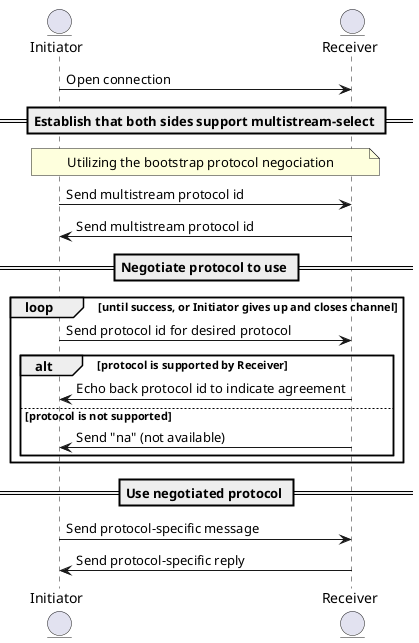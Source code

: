 @startuml

entity Initiator
entity Receiver
Initiator -> Receiver: Open connection

== Establish that both sides support multistream-select ==

note over Initiator, Receiver: Utilizing the bootstrap protocol negociation

Initiator -> Receiver: Send multistream protocol id
Receiver -> Initiator: Send multistream protocol id


== Negotiate protocol to use ==


loop until success, or Initiator gives up and closes channel
  Initiator -> Receiver: Send protocol id for desired protocol
  alt protocol is supported by Receiver
    Receiver -> Initiator: Echo back protocol id to indicate agreement
  else protocol is not supported
    Receiver -> Initiator: Send "na" (not available)
  end
end

== Use negotiated protocol ==

Initiator -> Receiver: Send protocol-specific message
Receiver -> Initiator: Send protocol-specific reply

@enduml
